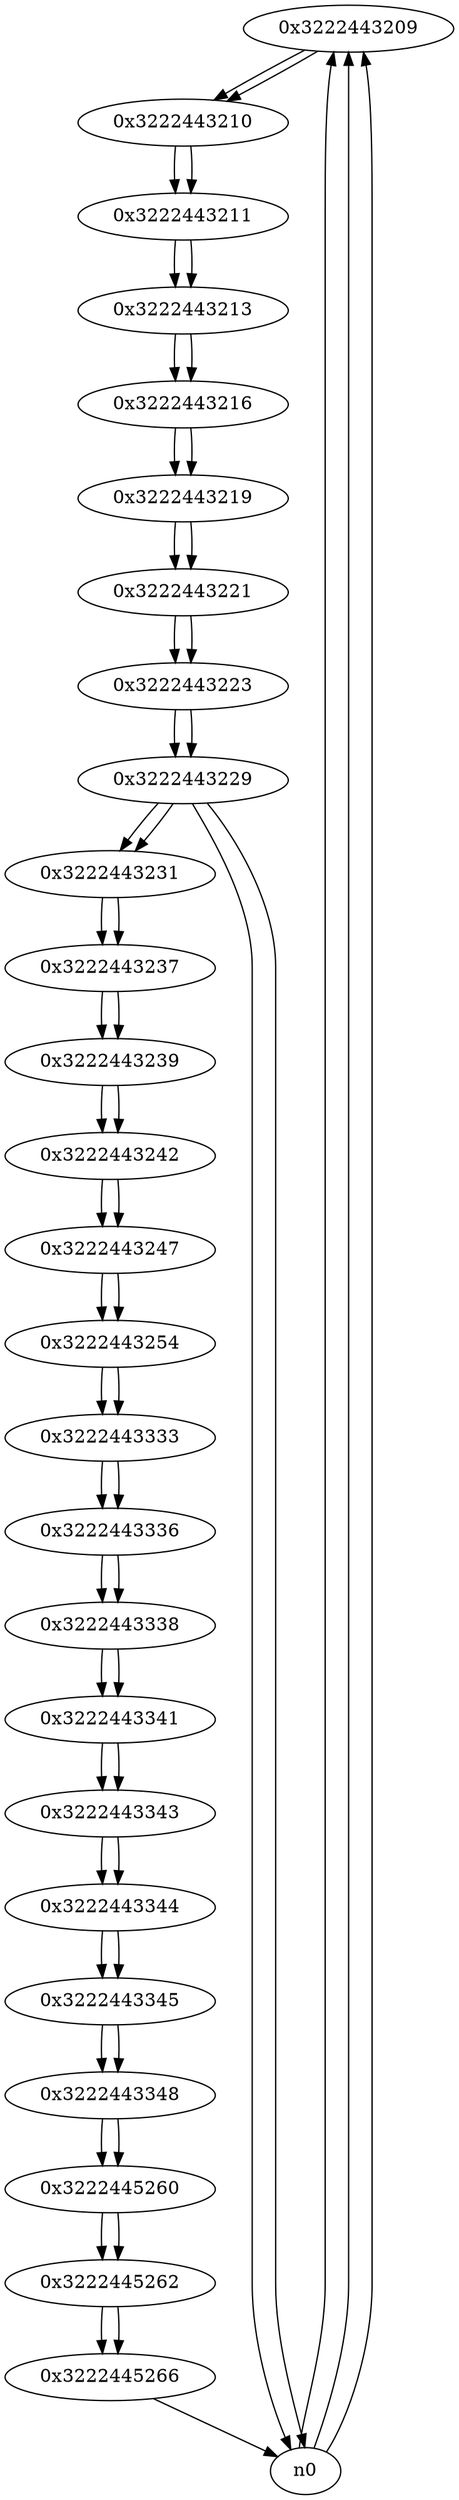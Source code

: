 digraph G{
/* nodes */
  n1 [label="0x3222443209"]
  n2 [label="0x3222443210"]
  n3 [label="0x3222443211"]
  n4 [label="0x3222443213"]
  n5 [label="0x3222443216"]
  n6 [label="0x3222443219"]
  n7 [label="0x3222443221"]
  n8 [label="0x3222443223"]
  n9 [label="0x3222443229"]
  n10 [label="0x3222443231"]
  n11 [label="0x3222443237"]
  n12 [label="0x3222443239"]
  n13 [label="0x3222443242"]
  n14 [label="0x3222443247"]
  n15 [label="0x3222443254"]
  n16 [label="0x3222443333"]
  n17 [label="0x3222443336"]
  n18 [label="0x3222443338"]
  n19 [label="0x3222443341"]
  n20 [label="0x3222443343"]
  n21 [label="0x3222443344"]
  n22 [label="0x3222443345"]
  n23 [label="0x3222443348"]
  n24 [label="0x3222445260"]
  n25 [label="0x3222445262"]
  n26 [label="0x3222445266"]
/* edges */
n1 -> n2;
n0 -> n1;
n0 -> n1;
n0 -> n1;
n2 -> n3;
n1 -> n2;
n3 -> n4;
n2 -> n3;
n4 -> n5;
n3 -> n4;
n5 -> n6;
n4 -> n5;
n6 -> n7;
n5 -> n6;
n7 -> n8;
n6 -> n7;
n8 -> n9;
n7 -> n8;
n9 -> n0;
n9 -> n10;
n9 -> n0;
n8 -> n9;
n10 -> n11;
n9 -> n10;
n11 -> n12;
n10 -> n11;
n12 -> n13;
n11 -> n12;
n13 -> n14;
n12 -> n13;
n14 -> n15;
n13 -> n14;
n15 -> n16;
n14 -> n15;
n16 -> n17;
n15 -> n16;
n17 -> n18;
n16 -> n17;
n18 -> n19;
n17 -> n18;
n19 -> n20;
n18 -> n19;
n20 -> n21;
n19 -> n20;
n21 -> n22;
n20 -> n21;
n22 -> n23;
n21 -> n22;
n23 -> n24;
n22 -> n23;
n24 -> n25;
n23 -> n24;
n25 -> n26;
n24 -> n25;
n26 -> n0;
n25 -> n26;
}

